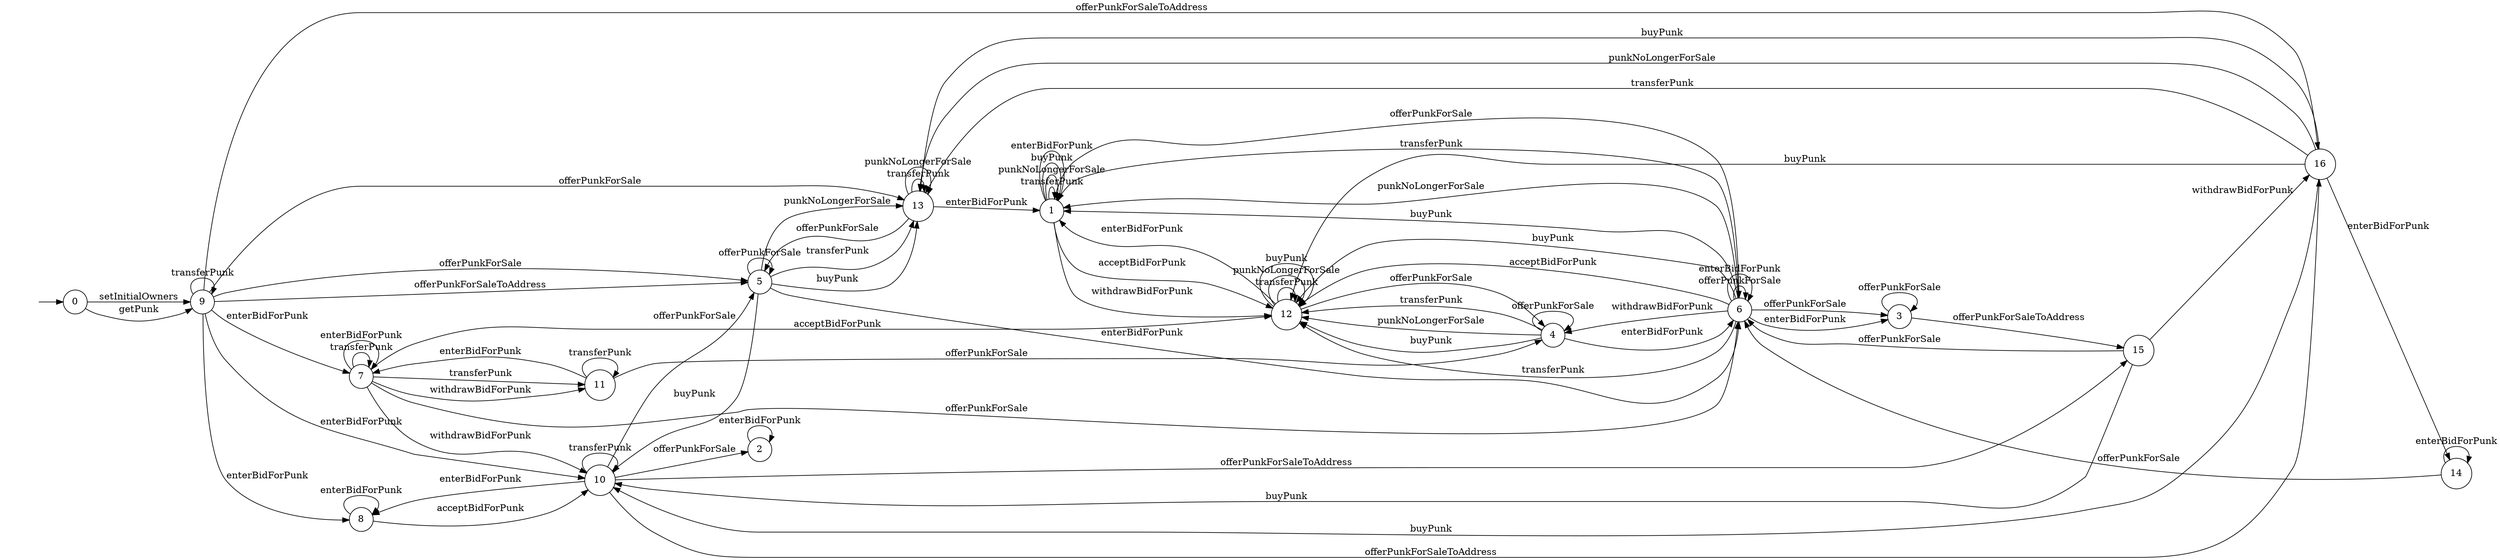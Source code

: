 digraph "./InvConPlus/Dapp-Automata-data/result/model/0xb47e3cd837ddf8e4c57f05d70ab865de6e193bbb/CryptoPunksMarket/FSM-18" {
	graph [rankdir=LR]
	"" [label="" shape=plaintext]
	4 [label=4 shape=circle]
	1 [label=1 shape=circle]
	8 [label=8 shape=circle]
	0 [label=0 shape=circle]
	13 [label=13 shape=circle]
	12 [label=12 shape=circle]
	3 [label=3 shape=circle]
	2 [label=2 shape=circle]
	11 [label=11 shape=circle]
	16 [label=16 shape=circle]
	15 [label=15 shape=circle]
	14 [label=14 shape=circle]
	9 [label=9 shape=circle]
	6 [label=6 shape=circle]
	7 [label=7 shape=circle]
	10 [label=10 shape=circle]
	5 [label=5 shape=circle]
	"" -> 0 [label=""]
	0 -> 9 [label=setInitialOwners]
	0 -> 9 [label=getPunk]
	9 -> 9 [label=transferPunk]
	9 -> 5 [label=offerPunkForSale]
	9 -> 13 [label=offerPunkForSale]
	9 -> 5 [label=offerPunkForSaleToAddress]
	9 -> 16 [label=offerPunkForSaleToAddress]
	9 -> 10 [label=enterBidForPunk]
	9 -> 8 [label=enterBidForPunk]
	9 -> 7 [label=enterBidForPunk]
	14 -> 6 [label=offerPunkForSale]
	14 -> 14 [label=enterBidForPunk]
	16 -> 13 [label=transferPunk]
	16 -> 13 [label=punkNoLongerForSale]
	16 -> 12 [label=buyPunk]
	16 -> 10 [label=buyPunk]
	16 -> 13 [label=buyPunk]
	16 -> 14 [label=enterBidForPunk]
	15 -> 6 [label=offerPunkForSale]
	15 -> 10 [label=buyPunk]
	15 -> 16 [label=withdrawBidForPunk]
	6 -> 12 [label=transferPunk]
	6 -> 1 [label=transferPunk]
	6 -> 1 [label=punkNoLongerForSale]
	6 -> 3 [label=offerPunkForSale]
	6 -> 6 [label=offerPunkForSale]
	6 -> 12 [label=buyPunk]
	6 -> 1 [label=buyPunk]
	6 -> 3 [label=enterBidForPunk]
	6 -> 6 [label=enterBidForPunk]
	6 -> 12 [label=acceptBidForPunk]
	6 -> 4 [label=withdrawBidForPunk]
	5 -> 13 [label=transferPunk]
	5 -> 13 [label=punkNoLongerForSale]
	5 -> 5 [label=offerPunkForSale]
	5 -> 10 [label=buyPunk]
	5 -> 13 [label=buyPunk]
	5 -> 6 [label=enterBidForPunk]
	4 -> 12 [label=transferPunk]
	4 -> 12 [label=punkNoLongerForSale]
	4 -> 4 [label=offerPunkForSale]
	4 -> 12 [label=buyPunk]
	4 -> 6 [label=enterBidForPunk]
	3 -> 3 [label=offerPunkForSale]
	3 -> 15 [label=offerPunkForSaleToAddress]
	2 -> 2 [label=enterBidForPunk]
	13 -> 13 [label=transferPunk]
	13 -> 13 [label=punkNoLongerForSale]
	13 -> 5 [label=offerPunkForSale]
	13 -> 1 [label=enterBidForPunk]
	12 -> 12 [label=transferPunk]
	12 -> 12 [label=punkNoLongerForSale]
	12 -> 4 [label=offerPunkForSale]
	12 -> 12 [label=buyPunk]
	12 -> 1 [label=enterBidForPunk]
	11 -> 11 [label=transferPunk]
	11 -> 4 [label=offerPunkForSale]
	11 -> 7 [label=enterBidForPunk]
	10 -> 10 [label=transferPunk]
	10 -> 2 [label=offerPunkForSale]
	10 -> 5 [label=offerPunkForSale]
	10 -> 16 [label=offerPunkForSaleToAddress]
	10 -> 15 [label=offerPunkForSaleToAddress]
	10 -> 8 [label=enterBidForPunk]
	8 -> 8 [label=enterBidForPunk]
	8 -> 10 [label=acceptBidForPunk]
	7 -> 11 [label=transferPunk]
	7 -> 7 [label=transferPunk]
	7 -> 6 [label=offerPunkForSale]
	7 -> 7 [label=enterBidForPunk]
	7 -> 12 [label=acceptBidForPunk]
	7 -> 11 [label=withdrawBidForPunk]
	7 -> 10 [label=withdrawBidForPunk]
	1 -> 1 [label=transferPunk]
	1 -> 1 [label=punkNoLongerForSale]
	1 -> 6 [label=offerPunkForSale]
	1 -> 1 [label=buyPunk]
	1 -> 1 [label=enterBidForPunk]
	1 -> 12 [label=acceptBidForPunk]
	1 -> 12 [label=withdrawBidForPunk]
}
